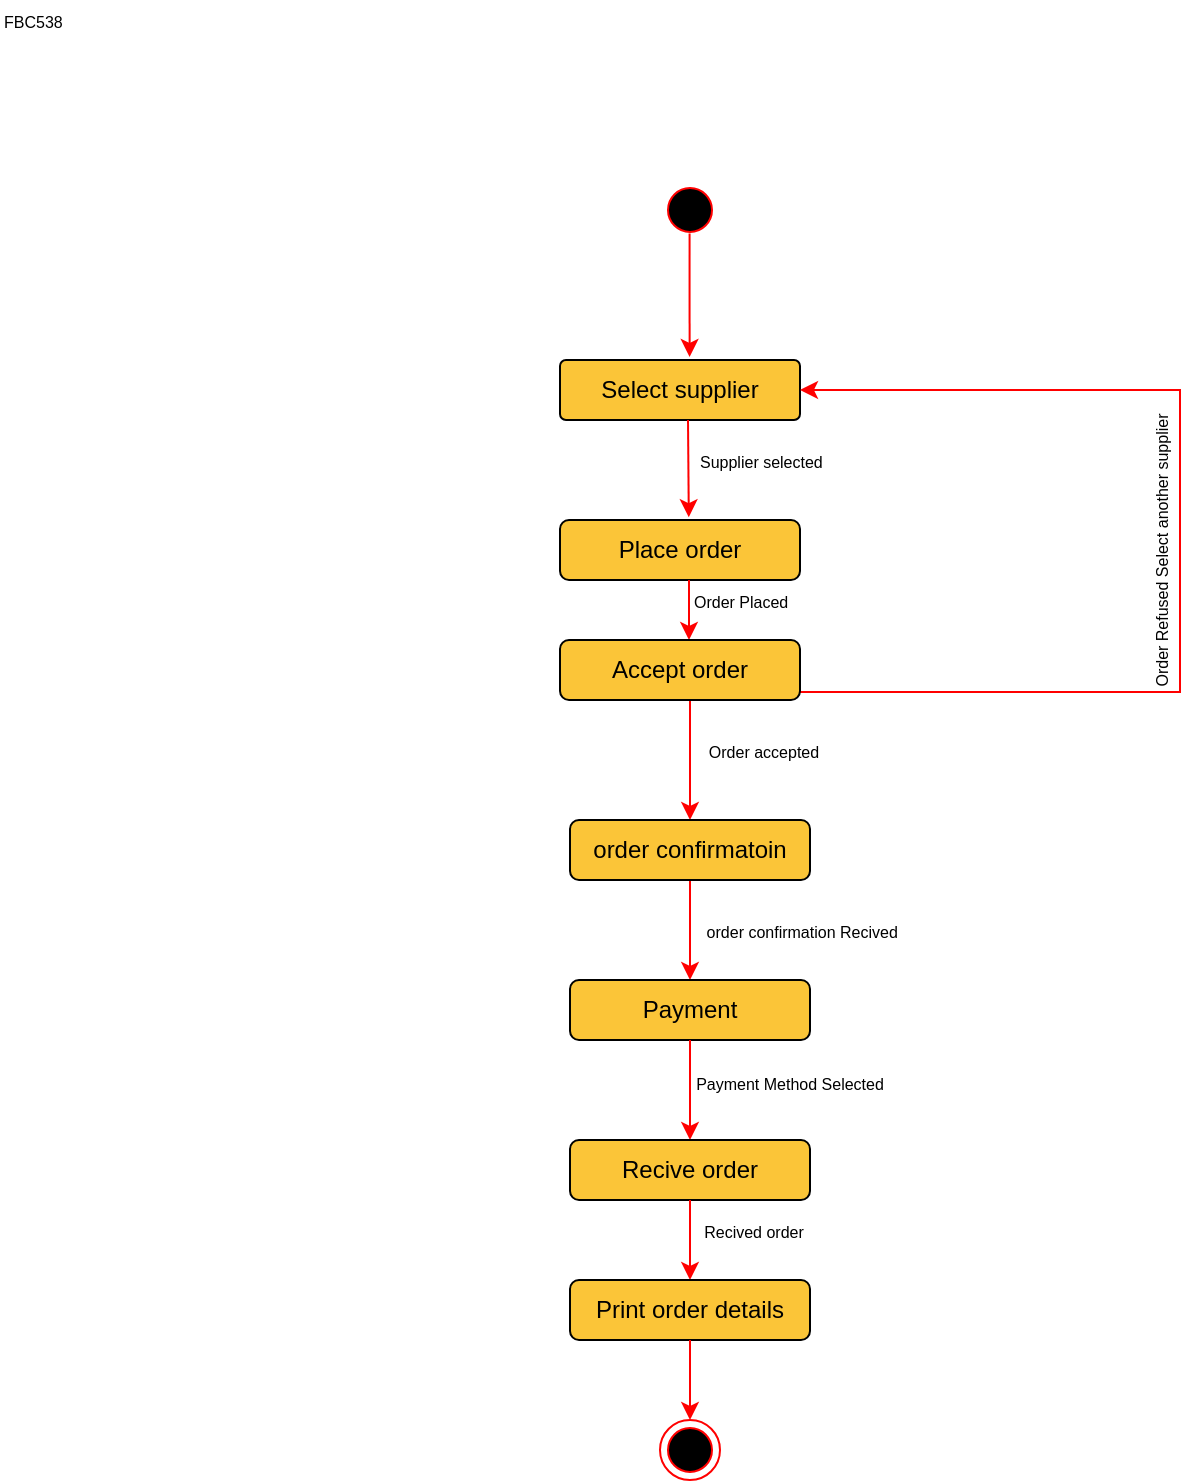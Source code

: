 <mxfile version="20.6.2" type="device"><diagram id="QK2ETNtj1HaqMvKc_WhP" name="Page-1"><mxGraphModel dx="565" dy="774" grid="1" gridSize="10" guides="1" tooltips="1" connect="1" arrows="1" fold="1" page="1" pageScale="1" pageWidth="850" pageHeight="1100" math="0" shadow="0"><root><mxCell id="0"/><mxCell id="1" parent="0"/><mxCell id="iqSgcfpLba8h-A_PXjv--3" value="Select supplier" style="rounded=1;arcSize=10;whiteSpace=wrap;html=1;align=center;fillColor=#FBC538;" parent="1" vertex="1"><mxGeometry x="330" y="190" width="120" height="30" as="geometry"/></mxCell><mxCell id="iqSgcfpLba8h-A_PXjv--4" value="" style="endArrow=classic;html=1;rounded=0;entryX=0.04;entryY=1.287;entryDx=0;entryDy=0;entryPerimeter=0;strokeColor=#FF0000;" parent="1" edge="1"><mxGeometry width="50" height="50" relative="1" as="geometry"><mxPoint x="394" y="220" as="sourcePoint"/><mxPoint x="394.4" y="268.61" as="targetPoint"/></mxGeometry></mxCell><mxCell id="iqSgcfpLba8h-A_PXjv--5" value="Place order" style="rounded=1;whiteSpace=wrap;html=1;fillColor=#FBC538;" parent="1" vertex="1"><mxGeometry x="330" y="270" width="120" height="30" as="geometry"/></mxCell><mxCell id="iqSgcfpLba8h-A_PXjv--7" value="" style="endArrow=classic;html=1;rounded=0;strokeColor=#FF0000;" parent="1" edge="1"><mxGeometry width="50" height="50" relative="1" as="geometry"><mxPoint x="394.5" y="300" as="sourcePoint"/><mxPoint x="394.5" y="330" as="targetPoint"/><Array as="points"><mxPoint x="394.5" y="330"/></Array></mxGeometry></mxCell><mxCell id="iqSgcfpLba8h-A_PXjv--15" value="" style="endArrow=classic;html=1;rounded=0;exitX=0.5;exitY=1;exitDx=0;exitDy=0;strokeColor=#FF0000;" parent="1" edge="1"><mxGeometry width="50" height="50" relative="1" as="geometry"><mxPoint x="395" y="360" as="sourcePoint"/><mxPoint x="395" y="420" as="targetPoint"/></mxGeometry></mxCell><mxCell id="iqSgcfpLba8h-A_PXjv--16" value="" style="endArrow=classic;html=1;rounded=0;exitX=0.895;exitY=0.865;exitDx=0;exitDy=0;entryX=1;entryY=0.5;entryDx=0;entryDy=0;exitPerimeter=0;strokeColor=#FF0000;" parent="1" source="iqSgcfpLba8h-A_PXjv--23" target="iqSgcfpLba8h-A_PXjv--3" edge="1"><mxGeometry width="50" height="50" relative="1" as="geometry"><mxPoint x="455" y="352.5" as="sourcePoint"/><mxPoint x="460" y="190" as="targetPoint"/><Array as="points"><mxPoint x="640" y="356"/><mxPoint x="640" y="205"/></Array></mxGeometry></mxCell><mxCell id="iqSgcfpLba8h-A_PXjv--17" value="&lt;font style=&quot;font-size: 8px;&quot;&gt;Order Refused Select another supplier&lt;/font&gt;" style="text;html=1;strokeColor=none;fillColor=none;align=center;verticalAlign=middle;whiteSpace=wrap;rounded=0;rotation=-90;" parent="1" vertex="1"><mxGeometry x="550" y="280" width="160" height="10" as="geometry"/></mxCell><mxCell id="iqSgcfpLba8h-A_PXjv--20" value="&lt;font style=&quot;font-size: 8px;&quot;&gt;Order accepted&lt;/font&gt;" style="text;html=1;strokeColor=none;fillColor=none;align=center;verticalAlign=middle;whiteSpace=wrap;rounded=0;" parent="1" vertex="1"><mxGeometry x="397.5" y="380" width="67.5" height="10" as="geometry"/></mxCell><mxCell id="iqSgcfpLba8h-A_PXjv--23" value="Accept order" style="rounded=1;whiteSpace=wrap;html=1;fillColor=#FBC538;" parent="1" vertex="1"><mxGeometry x="330" y="330" width="120" height="30" as="geometry"/></mxCell><mxCell id="iqSgcfpLba8h-A_PXjv--24" value="" style="endArrow=classic;html=1;rounded=0;exitX=0.5;exitY=1;exitDx=0;exitDy=0;strokeColor=#FF0000;" parent="1" edge="1"><mxGeometry width="50" height="50" relative="1" as="geometry"><mxPoint x="395" y="450.0" as="sourcePoint"/><mxPoint x="395" y="500" as="targetPoint"/></mxGeometry></mxCell><mxCell id="iqSgcfpLba8h-A_PXjv--25" value="&lt;font style=&quot;font-size: 8px;&quot;&gt;&amp;nbsp;order confirmation Recived&lt;/font&gt;" style="text;html=1;strokeColor=none;fillColor=none;align=center;verticalAlign=middle;whiteSpace=wrap;rounded=0;" parent="1" vertex="1"><mxGeometry x="400" y="470" width="100" height="10" as="geometry"/></mxCell><mxCell id="iqSgcfpLba8h-A_PXjv--26" value="Payment" style="rounded=1;whiteSpace=wrap;html=1;fillColor=#FBC538;" parent="1" vertex="1"><mxGeometry x="335" y="500" width="120" height="30" as="geometry"/></mxCell><mxCell id="iqSgcfpLba8h-A_PXjv--29" value="" style="endArrow=classic;html=1;rounded=0;exitX=0.5;exitY=1;exitDx=0;exitDy=0;strokeColor=#FF0000;" parent="1" source="iqSgcfpLba8h-A_PXjv--26" edge="1"><mxGeometry width="50" height="50" relative="1" as="geometry"><mxPoint x="475" y="430" as="sourcePoint"/><mxPoint x="395" y="580" as="targetPoint"/><Array as="points"><mxPoint x="395" y="580"/></Array></mxGeometry></mxCell><mxCell id="iqSgcfpLba8h-A_PXjv--30" value="Recive order" style="rounded=1;whiteSpace=wrap;html=1;fillColor=#FBC538;" parent="1" vertex="1"><mxGeometry x="335" y="580" width="120" height="30" as="geometry"/></mxCell><mxCell id="iqSgcfpLba8h-A_PXjv--31" value="&lt;font style=&quot;font-size: 8px;&quot;&gt;Payment Method Selected&lt;/font&gt;" style="text;html=1;strokeColor=none;fillColor=none;align=center;verticalAlign=middle;whiteSpace=wrap;rounded=0;" parent="1" vertex="1"><mxGeometry x="395" y="543" width="100" height="15" as="geometry"/></mxCell><mxCell id="iqSgcfpLba8h-A_PXjv--32" value="" style="endArrow=classic;html=1;rounded=0;exitX=0.5;exitY=1;exitDx=0;exitDy=0;strokeColor=#FF0000;" parent="1" source="iqSgcfpLba8h-A_PXjv--30" target="iqSgcfpLba8h-A_PXjv--35" edge="1"><mxGeometry width="50" height="50" relative="1" as="geometry"><mxPoint x="485" y="480" as="sourcePoint"/><mxPoint x="395" y="650" as="targetPoint"/></mxGeometry></mxCell><mxCell id="iqSgcfpLba8h-A_PXjv--34" value="&lt;font style=&quot;font-size: 8px;&quot;&gt;Recived order&lt;/font&gt;" style="text;html=1;strokeColor=none;fillColor=none;align=center;verticalAlign=middle;whiteSpace=wrap;rounded=0;" parent="1" vertex="1"><mxGeometry x="392.5" y="620" width="67.5" height="10" as="geometry"/></mxCell><mxCell id="iqSgcfpLba8h-A_PXjv--35" value="Print order details" style="rounded=1;whiteSpace=wrap;html=1;fillColor=#FBC538;" parent="1" vertex="1"><mxGeometry x="335" y="650" width="120" height="30" as="geometry"/></mxCell><mxCell id="iqSgcfpLba8h-A_PXjv--36" value="" style="endArrow=classic;html=1;rounded=0;exitX=0.5;exitY=1;exitDx=0;exitDy=0;strokeColor=#FF0000;" parent="1" source="iqSgcfpLba8h-A_PXjv--35" edge="1"><mxGeometry width="50" height="50" relative="1" as="geometry"><mxPoint x="325" y="520" as="sourcePoint"/><mxPoint x="395" y="720" as="targetPoint"/></mxGeometry></mxCell><mxCell id="iqSgcfpLba8h-A_PXjv--37" value="" style="ellipse;html=1;shape=endState;fillColor=#000000;strokeColor=#ff0000;" parent="1" vertex="1"><mxGeometry x="380" y="720" width="30" height="30" as="geometry"/></mxCell><mxCell id="iqSgcfpLba8h-A_PXjv--49" style="edgeStyle=orthogonalEdgeStyle;rounded=0;orthogonalLoop=1;jettySize=auto;html=1;exitX=0.493;exitY=0.893;exitDx=0;exitDy=0;exitPerimeter=0;entryX=0.54;entryY=-0.05;entryDx=0;entryDy=0;entryPerimeter=0;strokeColor=#FF0000;" parent="1" source="iqSgcfpLba8h-A_PXjv--47" target="iqSgcfpLba8h-A_PXjv--3" edge="1"><mxGeometry relative="1" as="geometry"><mxPoint x="395" y="180" as="targetPoint"/><Array as="points"/></mxGeometry></mxCell><mxCell id="iqSgcfpLba8h-A_PXjv--47" value="" style="ellipse;html=1;shape=startState;fillColor=#000000;strokeColor=#ff0000;" parent="1" vertex="1"><mxGeometry x="380" y="100" width="30" height="30" as="geometry"/></mxCell><mxCell id="j6UjOzp0KxcGtL70KYj0-1" value="&lt;span style=&quot;text-align: center;&quot;&gt;&lt;font style=&quot;font-size: 8px;&quot;&gt;Supplier selected&lt;/font&gt;&lt;/span&gt;" style="text;whiteSpace=wrap;html=1;fontSize=8;" parent="1" vertex="1"><mxGeometry x="397.5" y="230" width="70" height="10" as="geometry"/></mxCell><mxCell id="j6UjOzp0KxcGtL70KYj0-3" value="&lt;div style=&quot;text-align: center;&quot;&gt;&lt;span style=&quot;background-color: initial;&quot;&gt;Order Placed&lt;/span&gt;&lt;/div&gt;" style="text;whiteSpace=wrap;html=1;fontSize=8;" parent="1" vertex="1"><mxGeometry x="395" y="300" width="70" height="10" as="geometry"/></mxCell><mxCell id="j6UjOzp0KxcGtL70KYj0-4" value="FBC538" style="text;whiteSpace=wrap;html=1;fontSize=8;" parent="1" vertex="1"><mxGeometry x="50" y="10" width="60" height="30" as="geometry"/></mxCell><mxCell id="j6UjOzp0KxcGtL70KYj0-10" value="order confirmatoin" style="rounded=1;whiteSpace=wrap;html=1;fillColor=#FBC538;" parent="1" vertex="1"><mxGeometry x="335" y="420" width="120" height="30" as="geometry"/></mxCell></root></mxGraphModel></diagram></mxfile>